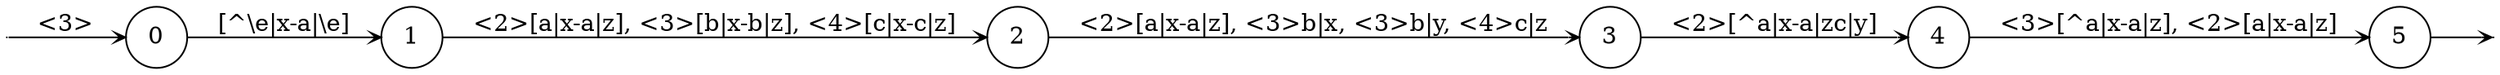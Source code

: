 digraph
{
  vcsn_context = "[abc]? × [xyz]? → ℚ"
  rankdir = LR
  edge [arrowhead = vee, arrowsize = .6]
  {
    node [shape = point, width = 0]
    I0
    F5
  }
  {
    node [shape = circle, style = rounded, width = 0.5]
    0
    1
    2
    3
    4
    5
  }
  I0 -> 0 [label = "<3>"]
  0 -> 1 [label = "[^\\e|x-a|\\e]"]
  1 -> 2 [label = "<2>[a|x-a|z], <3>[b|x-b|z], <4>[c|x-c|z]"]
  2 -> 3 [label = "<2>[a|x-a|z], <3>b|x, <3>b|y, <4>c|z"]
  3 -> 4 [label = "<2>[^a|x-a|zc|y]"]
  4 -> 5 [label = "<3>[^a|x-a|z], <2>[a|x-a|z]"]
  5 -> F5
}
